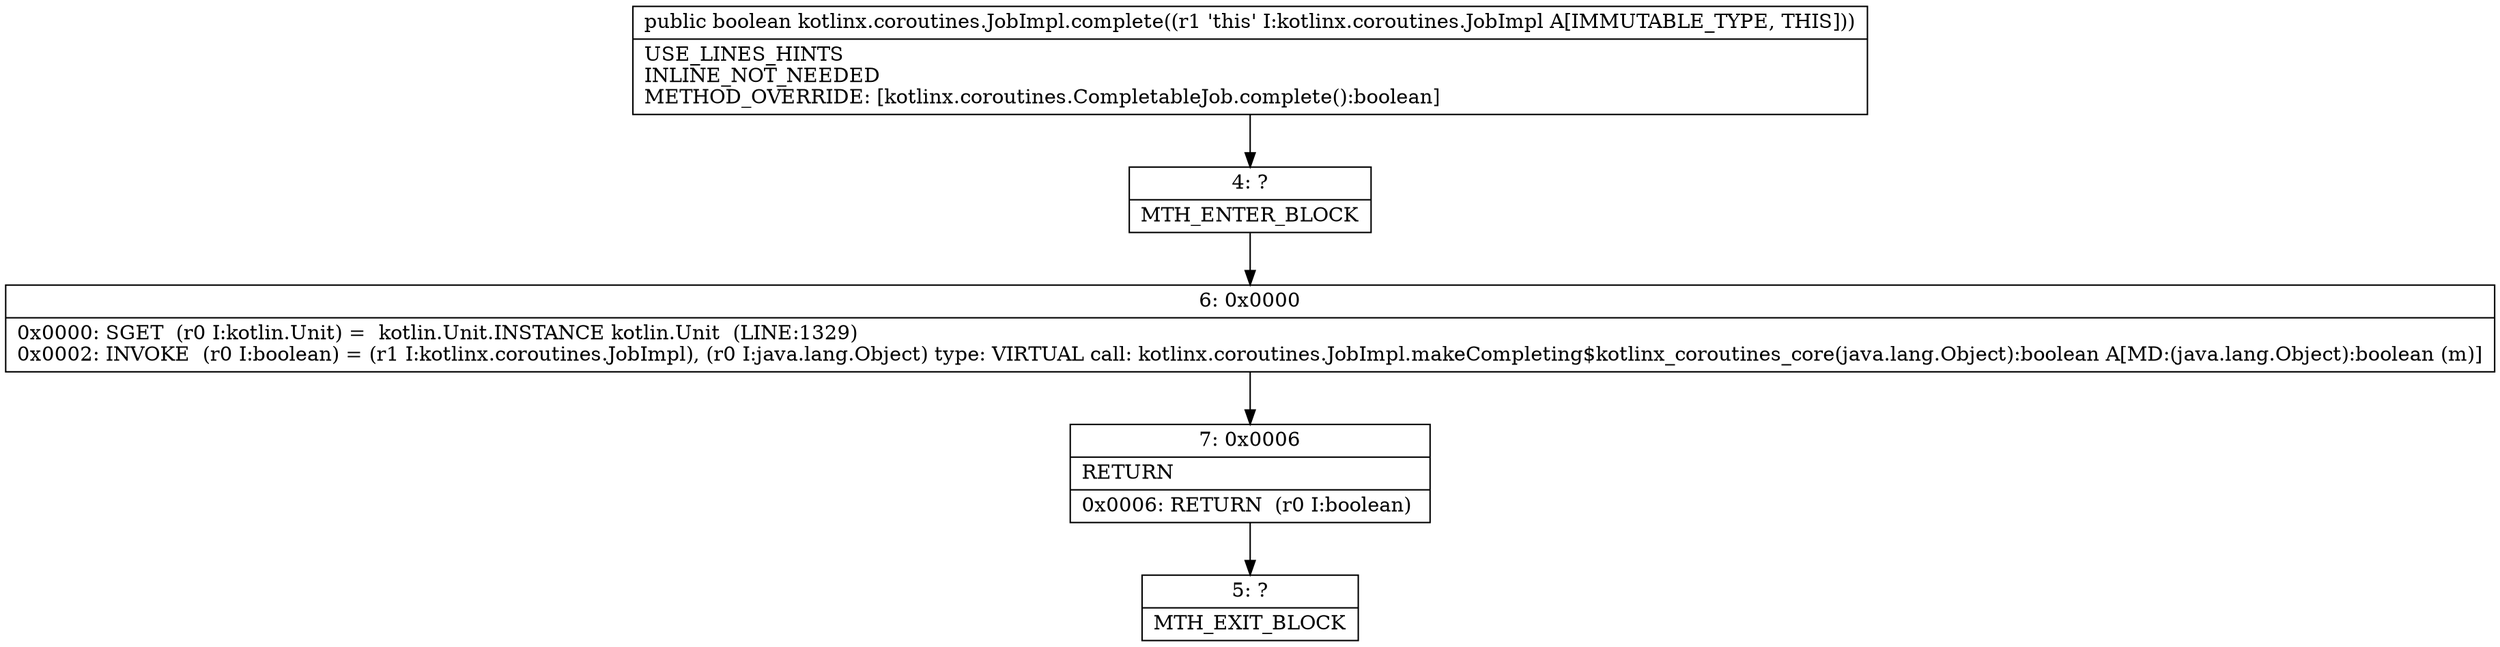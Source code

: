 digraph "CFG forkotlinx.coroutines.JobImpl.complete()Z" {
Node_4 [shape=record,label="{4\:\ ?|MTH_ENTER_BLOCK\l}"];
Node_6 [shape=record,label="{6\:\ 0x0000|0x0000: SGET  (r0 I:kotlin.Unit) =  kotlin.Unit.INSTANCE kotlin.Unit  (LINE:1329)\l0x0002: INVOKE  (r0 I:boolean) = (r1 I:kotlinx.coroutines.JobImpl), (r0 I:java.lang.Object) type: VIRTUAL call: kotlinx.coroutines.JobImpl.makeCompleting$kotlinx_coroutines_core(java.lang.Object):boolean A[MD:(java.lang.Object):boolean (m)]\l}"];
Node_7 [shape=record,label="{7\:\ 0x0006|RETURN\l|0x0006: RETURN  (r0 I:boolean) \l}"];
Node_5 [shape=record,label="{5\:\ ?|MTH_EXIT_BLOCK\l}"];
MethodNode[shape=record,label="{public boolean kotlinx.coroutines.JobImpl.complete((r1 'this' I:kotlinx.coroutines.JobImpl A[IMMUTABLE_TYPE, THIS]))  | USE_LINES_HINTS\lINLINE_NOT_NEEDED\lMETHOD_OVERRIDE: [kotlinx.coroutines.CompletableJob.complete():boolean]\l}"];
MethodNode -> Node_4;Node_4 -> Node_6;
Node_6 -> Node_7;
Node_7 -> Node_5;
}

